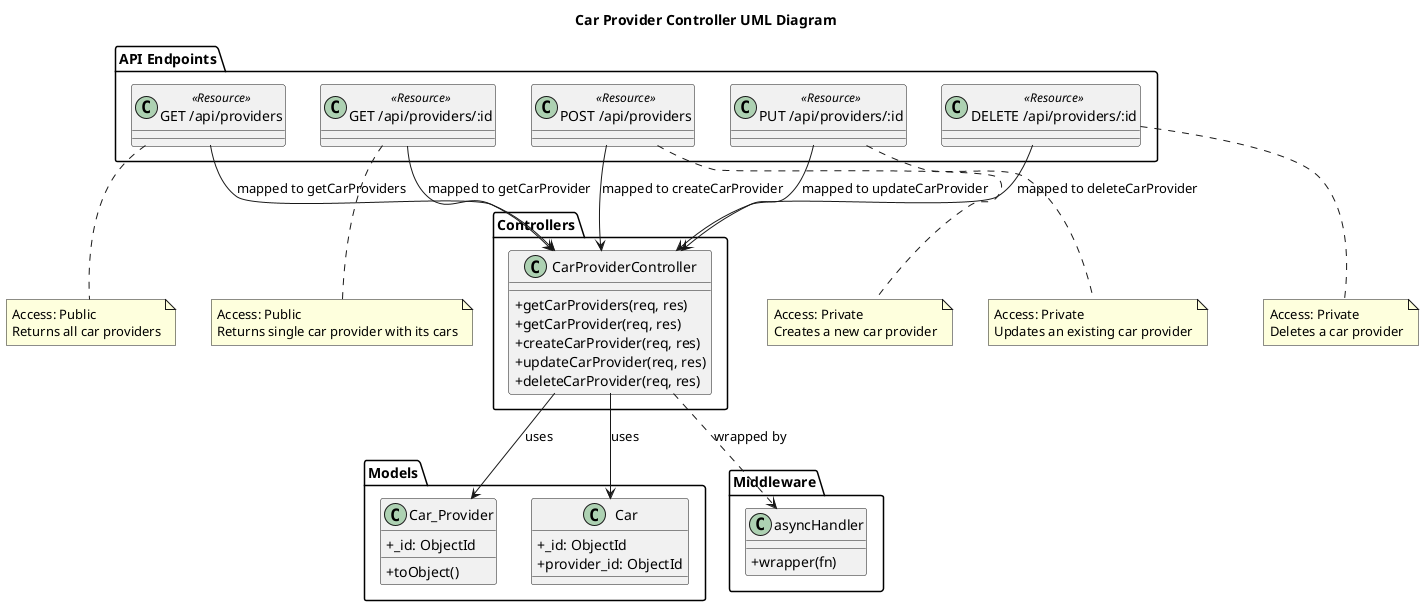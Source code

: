 @startuml CarProviderController

title Car Provider Controller UML Diagram

' Define stereotypes
skinparam classAttributeIconSize 0
skinparam stereotypeCBackgroundColor #A9DCDF

' Models
package "Models" {
  class Car_Provider {
    +_id: ObjectId
    +toObject()
  }
  
  class Car {
    +_id: ObjectId
    +provider_id: ObjectId
  }
}

' Middleware
package "Middleware" {
  class asyncHandler {
    +wrapper(fn)
  }
}

' Controllers
package "Controllers" {
  class CarProviderController {
    +getCarProviders(req, res)
    +getCarProvider(req, res)
    +createCarProvider(req, res)
    +updateCarProvider(req, res)
    +deleteCarProvider(req, res)
  }
}

' REST Endpoints
package "API Endpoints" {
  class "GET /api/providers" as getAll <<Resource>>
  class "GET /api/providers/:id" as getOne <<Resource>>
  class "POST /api/providers" as create <<Resource>>
  class "PUT /api/providers/:id" as update <<Resource>>
  class "DELETE /api/providers/:id" as delete <<Resource>>
}

' Relationships
CarProviderController --> Car_Provider : uses
CarProviderController --> Car : uses
CarProviderController ..> asyncHandler : wrapped by

getAll --> CarProviderController : mapped to getCarProviders
getOne --> CarProviderController : mapped to getCarProvider
create --> CarProviderController : mapped to createCarProvider
update --> CarProviderController : mapped to updateCarProvider
delete --> CarProviderController : mapped to deleteCarProvider

note bottom of getAll
  Access: Public
  Returns all car providers
end note

note bottom of getOne
  Access: Public
  Returns single car provider with its cars
end note

note bottom of create
  Access: Private
  Creates a new car provider
end note

note bottom of update
  Access: Private
  Updates an existing car provider
end note

note bottom of delete
  Access: Private
  Deletes a car provider
end note

@enduml